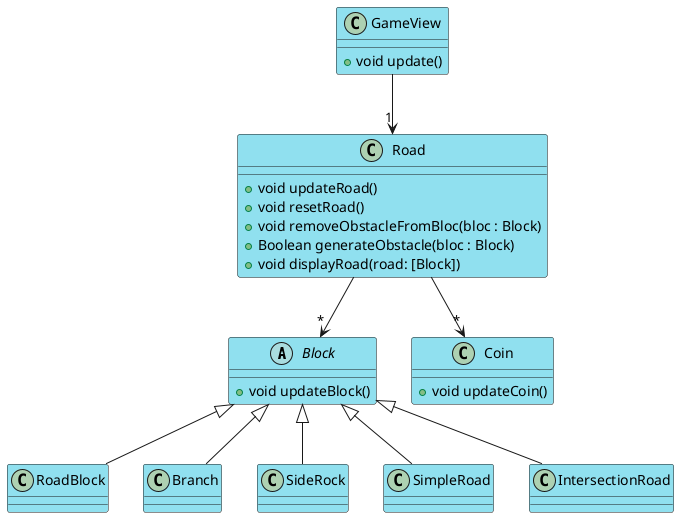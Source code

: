 @startuml uml

abstract class Block #90e0ef {
	+void updateBlock()
}

class Road #90e0ef{
	+void updateRoad()
	+void resetRoad()
	+void removeObstacleFromBloc(bloc : Block)
	+Boolean generateObstacle(bloc : Block)
	+void displayRoad(road: [Block])
}


class GameView #90e0ef {
	+ void update()
}

class Coin #90e0ef {
	+ void updateCoin()
}

class RoadBlock #90e0ef {}

class Branch #90e0ef {}

class SideRock #90e0ef {}

class SimpleRoad #90e0ef {}

class IntersectionRoad #90e0ef {}





GameView   -->  "1" Road


Road --> "*" Coin
Road  --> "*"  Block

Block <|--  RoadBlock 
Block <|--  Branch
Block <|--  SideRock
Block <|--  SimpleRoad
Block <|-- IntersectionRoad

@enduml